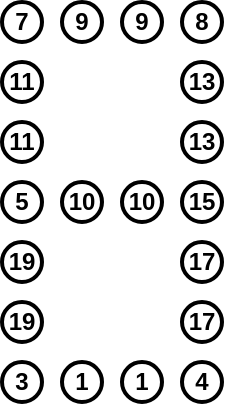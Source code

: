 <mxfile version="20.2.0" type="device"><diagram id="XmA8cyWJfRmYwZIlyzEz" name="Страница 1"><mxGraphModel dx="524" dy="520" grid="1" gridSize="10" guides="1" tooltips="1" connect="1" arrows="1" fold="1" page="1" pageScale="1" pageWidth="827" pageHeight="1169" math="0" shadow="0"><root><mxCell id="0"/><mxCell id="1" parent="0"/><mxCell id="cu_6fglXJ4TB1r-uAyc4-1" value="7" style="ellipse;whiteSpace=wrap;html=1;aspect=fixed;strokeWidth=2;fontStyle=1;fontSize=12;" parent="1" vertex="1"><mxGeometry x="280" y="150" width="20" height="20" as="geometry"/></mxCell><mxCell id="cu_6fglXJ4TB1r-uAyc4-2" value="9" style="ellipse;whiteSpace=wrap;html=1;aspect=fixed;strokeWidth=2;fontStyle=1;fontSize=12;" parent="1" vertex="1"><mxGeometry x="310" y="150" width="20" height="20" as="geometry"/></mxCell><mxCell id="cu_6fglXJ4TB1r-uAyc4-4" value="8" style="ellipse;whiteSpace=wrap;html=1;aspect=fixed;strokeWidth=2;fontStyle=1;fontSize=12;" parent="1" vertex="1"><mxGeometry x="370" y="150" width="20" height="20" as="geometry"/></mxCell><mxCell id="cu_6fglXJ4TB1r-uAyc4-6" value="11" style="ellipse;whiteSpace=wrap;html=1;aspect=fixed;strokeWidth=2;fontStyle=1;fontSize=12;" parent="1" vertex="1"><mxGeometry x="280" y="180" width="20" height="20" as="geometry"/></mxCell><mxCell id="cu_6fglXJ4TB1r-uAyc4-7" value="5" style="ellipse;whiteSpace=wrap;html=1;aspect=fixed;strokeWidth=2;fontStyle=1;fontSize=12;" parent="1" vertex="1"><mxGeometry x="280" y="240" width="20" height="20" as="geometry"/></mxCell><mxCell id="cu_6fglXJ4TB1r-uAyc4-8" value="10" style="ellipse;whiteSpace=wrap;html=1;aspect=fixed;strokeWidth=2;fontStyle=1;fontSize=12;" parent="1" vertex="1"><mxGeometry x="310" y="240" width="20" height="20" as="geometry"/></mxCell><mxCell id="cu_6fglXJ4TB1r-uAyc4-10" value="15" style="ellipse;whiteSpace=wrap;html=1;aspect=fixed;strokeWidth=2;fontStyle=1;fontSize=12;" parent="1" vertex="1"><mxGeometry x="370" y="240" width="20" height="20" as="geometry"/></mxCell><mxCell id="cu_6fglXJ4TB1r-uAyc4-12" value="13" style="ellipse;whiteSpace=wrap;html=1;aspect=fixed;strokeWidth=2;fontStyle=1;fontSize=12;" parent="1" vertex="1"><mxGeometry x="370" y="180" width="20" height="20" as="geometry"/></mxCell><mxCell id="cu_6fglXJ4TB1r-uAyc4-13" value="19" style="ellipse;whiteSpace=wrap;html=1;aspect=fixed;strokeWidth=2;fontStyle=1;fontSize=12;" parent="1" vertex="1"><mxGeometry x="280" y="270" width="20" height="20" as="geometry"/></mxCell><mxCell id="cu_6fglXJ4TB1r-uAyc4-14" value="19" style="ellipse;whiteSpace=wrap;html=1;aspect=fixed;strokeWidth=2;fontStyle=1;fontSize=12;" parent="1" vertex="1"><mxGeometry x="280" y="300" width="20" height="20" as="geometry"/></mxCell><mxCell id="cu_6fglXJ4TB1r-uAyc4-15" value="3" style="ellipse;whiteSpace=wrap;html=1;aspect=fixed;strokeWidth=2;fontStyle=1;fontSize=12;" parent="1" vertex="1"><mxGeometry x="280" y="330" width="20" height="20" as="geometry"/></mxCell><mxCell id="cu_6fglXJ4TB1r-uAyc4-16" value="1" style="ellipse;whiteSpace=wrap;html=1;aspect=fixed;strokeWidth=2;fontStyle=1;fontSize=12;" parent="1" vertex="1"><mxGeometry x="310" y="330" width="20" height="20" as="geometry"/></mxCell><mxCell id="cu_6fglXJ4TB1r-uAyc4-18" value="4" style="ellipse;whiteSpace=wrap;html=1;aspect=fixed;strokeWidth=2;fontStyle=1;fontSize=12;" parent="1" vertex="1"><mxGeometry x="370" y="330" width="20" height="20" as="geometry"/></mxCell><mxCell id="cu_6fglXJ4TB1r-uAyc4-19" value="17" style="ellipse;whiteSpace=wrap;html=1;aspect=fixed;strokeWidth=2;fontStyle=1;fontSize=12;" parent="1" vertex="1"><mxGeometry x="370" y="270" width="20" height="20" as="geometry"/></mxCell><mxCell id="cu_6fglXJ4TB1r-uAyc4-20" value="17" style="ellipse;whiteSpace=wrap;html=1;aspect=fixed;strokeWidth=2;fontStyle=1;fontSize=12;" parent="1" vertex="1"><mxGeometry x="370" y="300" width="20" height="20" as="geometry"/></mxCell><mxCell id="cu_6fglXJ4TB1r-uAyc4-28" value="9" style="ellipse;whiteSpace=wrap;html=1;aspect=fixed;strokeWidth=2;fontStyle=1;fontSize=12;" parent="1" vertex="1"><mxGeometry x="340" y="150" width="20" height="20" as="geometry"/></mxCell><mxCell id="cu_6fglXJ4TB1r-uAyc4-29" value="10" style="ellipse;whiteSpace=wrap;html=1;aspect=fixed;strokeWidth=2;fontStyle=1;fontSize=12;" parent="1" vertex="1"><mxGeometry x="340" y="240" width="20" height="20" as="geometry"/></mxCell><mxCell id="cu_6fglXJ4TB1r-uAyc4-30" value="1" style="ellipse;whiteSpace=wrap;html=1;aspect=fixed;strokeWidth=2;fontStyle=1;fontSize=12;" parent="1" vertex="1"><mxGeometry x="340" y="330" width="20" height="20" as="geometry"/></mxCell><mxCell id="cu_6fglXJ4TB1r-uAyc4-31" value="11" style="ellipse;whiteSpace=wrap;html=1;aspect=fixed;strokeWidth=2;fontStyle=1;fontSize=12;" parent="1" vertex="1"><mxGeometry x="280" y="210" width="20" height="20" as="geometry"/></mxCell><mxCell id="cu_6fglXJ4TB1r-uAyc4-32" value="13" style="ellipse;whiteSpace=wrap;html=1;aspect=fixed;strokeWidth=2;fontStyle=1;fontSize=12;" parent="1" vertex="1"><mxGeometry x="370" y="210" width="20" height="20" as="geometry"/></mxCell></root></mxGraphModel></diagram></mxfile>